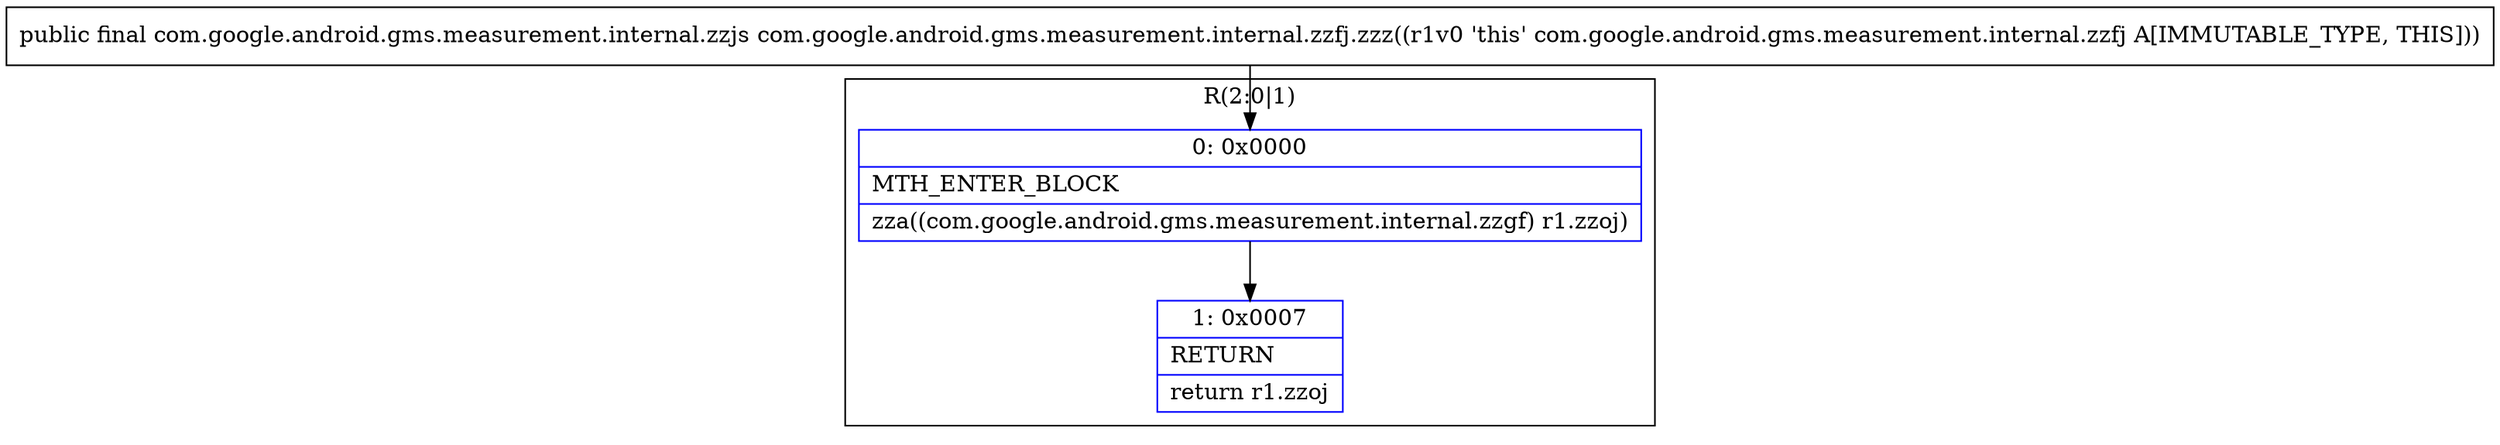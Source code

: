 digraph "CFG forcom.google.android.gms.measurement.internal.zzfj.zzz()Lcom\/google\/android\/gms\/measurement\/internal\/zzjs;" {
subgraph cluster_Region_602235396 {
label = "R(2:0|1)";
node [shape=record,color=blue];
Node_0 [shape=record,label="{0\:\ 0x0000|MTH_ENTER_BLOCK\l|zza((com.google.android.gms.measurement.internal.zzgf) r1.zzoj)\l}"];
Node_1 [shape=record,label="{1\:\ 0x0007|RETURN\l|return r1.zzoj\l}"];
}
MethodNode[shape=record,label="{public final com.google.android.gms.measurement.internal.zzjs com.google.android.gms.measurement.internal.zzfj.zzz((r1v0 'this' com.google.android.gms.measurement.internal.zzfj A[IMMUTABLE_TYPE, THIS])) }"];
MethodNode -> Node_0;
Node_0 -> Node_1;
}

